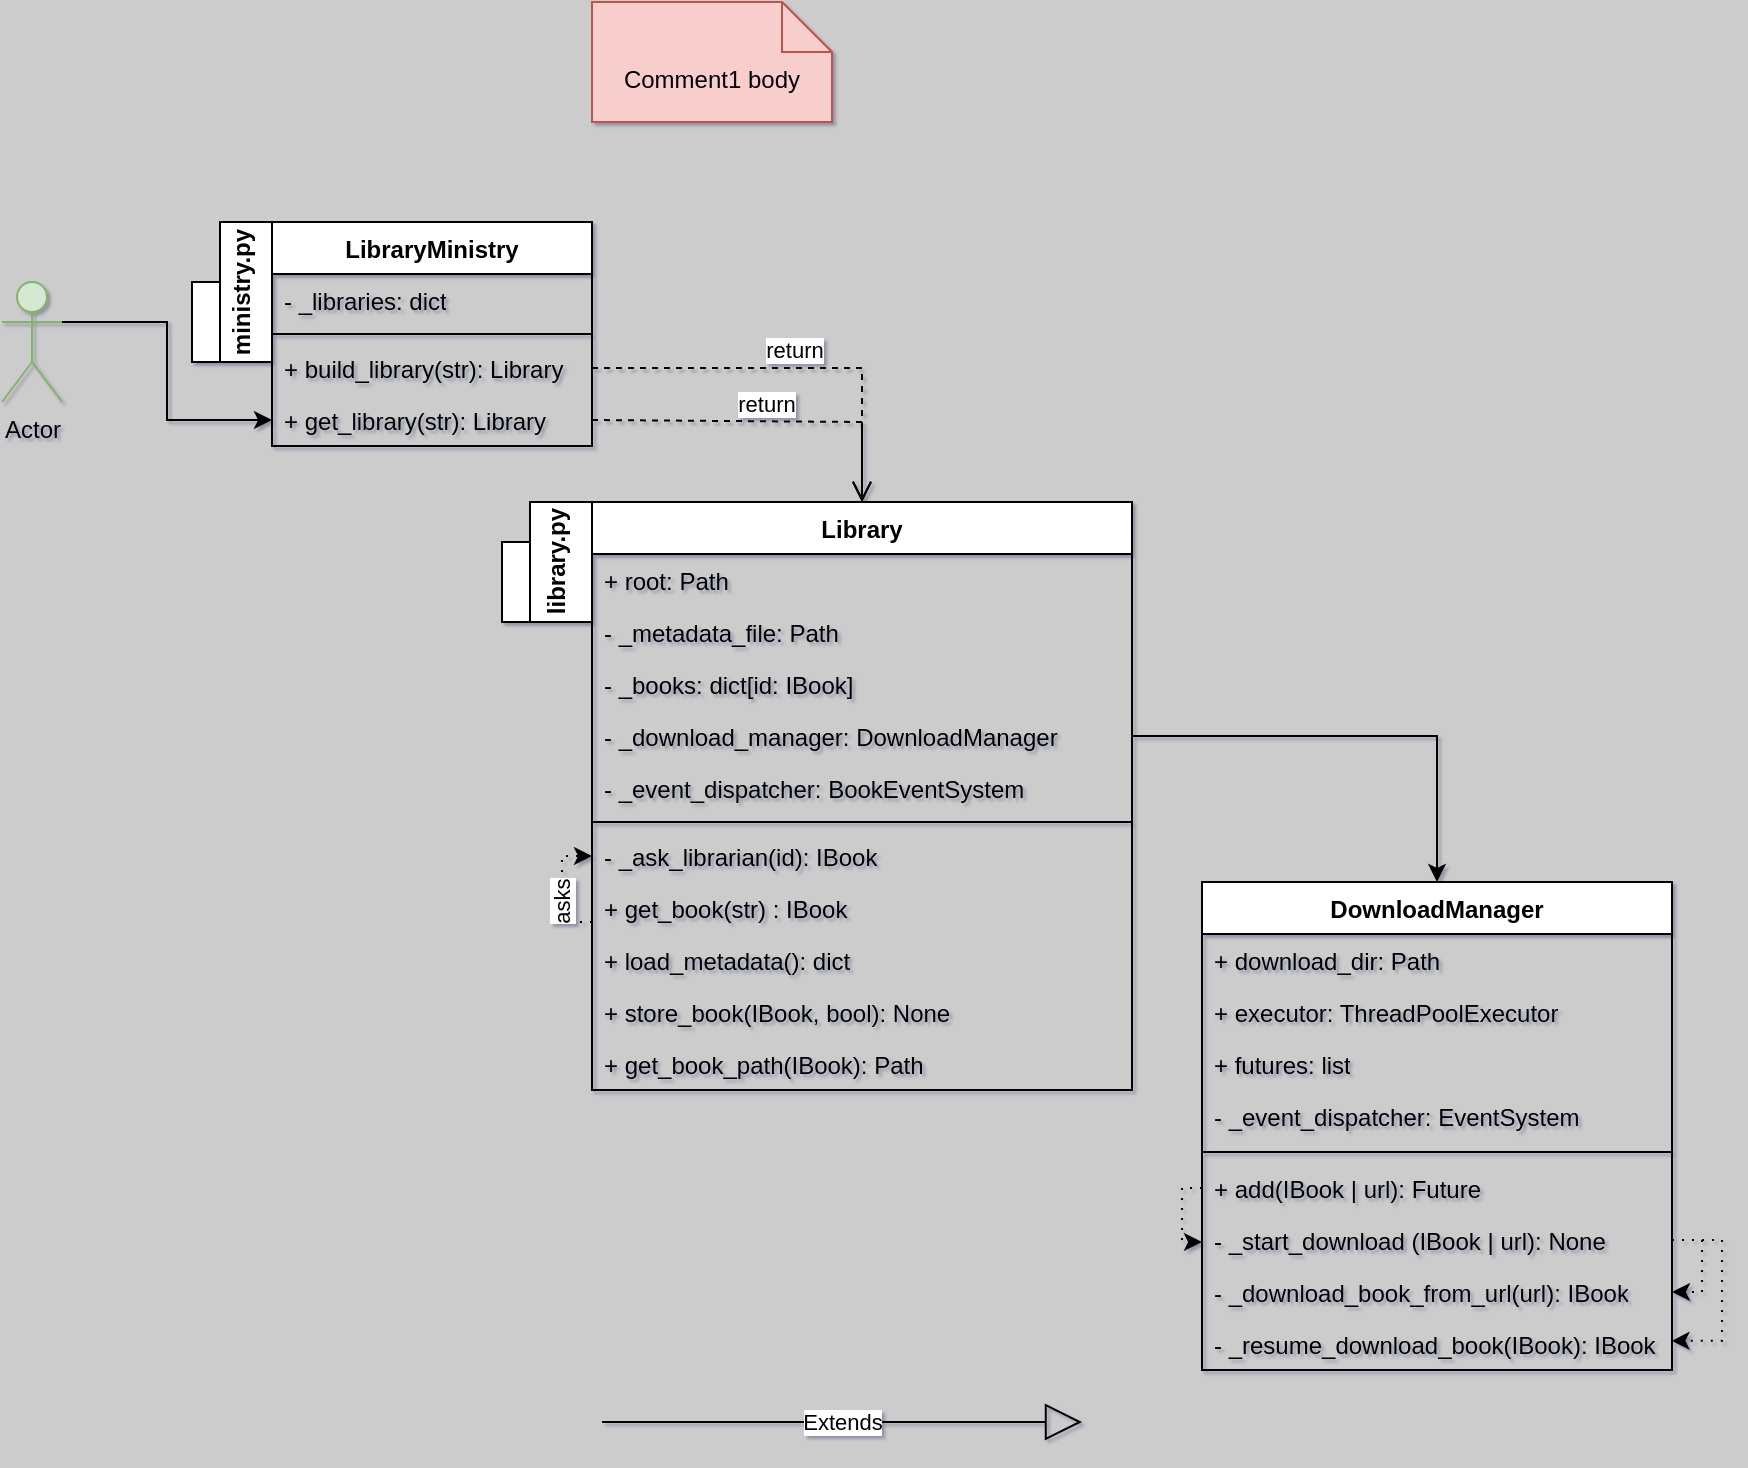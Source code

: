<mxfile version="22.0.8" type="github">
  <diagram id="C5RBs43oDa-KdzZeNtuy" name="Page-1">
    <mxGraphModel dx="2044" dy="472" grid="1" gridSize="10" guides="1" tooltips="1" connect="1" arrows="1" fold="1" page="1" pageScale="1" pageWidth="1169" pageHeight="827" background="#CCCCCC" math="0" shadow="1">
      <root>
        <mxCell id="WIyWlLk6GJQsqaUBKTNV-0" />
        <mxCell id="WIyWlLk6GJQsqaUBKTNV-1" parent="WIyWlLk6GJQsqaUBKTNV-0" />
        <mxCell id="P9E268Bw0gb1X7N-w08P-5" value="ministry.py" style="shape=folder;fontStyle=1;spacingTop=10;tabWidth=40;tabHeight=14;tabPosition=left;html=1;whiteSpace=wrap;flipV=0;direction=north;horizontal=0;" vertex="1" parent="WIyWlLk6GJQsqaUBKTNV-1">
          <mxGeometry x="-15" y="140" width="40" height="70" as="geometry" />
        </mxCell>
        <mxCell id="P9E268Bw0gb1X7N-w08P-38" style="edgeStyle=orthogonalEdgeStyle;rounded=0;orthogonalLoop=1;jettySize=auto;html=1;exitX=1;exitY=0.333;exitDx=0;exitDy=0;exitPerimeter=0;entryX=0;entryY=0.5;entryDx=0;entryDy=0;" edge="1" parent="WIyWlLk6GJQsqaUBKTNV-1" source="P9E268Bw0gb1X7N-w08P-6" target="P9E268Bw0gb1X7N-w08P-27">
          <mxGeometry relative="1" as="geometry">
            <mxPoint x="130" y="300" as="targetPoint" />
          </mxGeometry>
        </mxCell>
        <mxCell id="P9E268Bw0gb1X7N-w08P-6" value="Actor" style="shape=umlActor;verticalLabelPosition=bottom;verticalAlign=top;html=1;fillColor=#d5e8d4;strokeColor=#82b366;" vertex="1" parent="WIyWlLk6GJQsqaUBKTNV-1">
          <mxGeometry x="-110" y="170" width="30" height="60" as="geometry" />
        </mxCell>
        <mxCell id="P9E268Bw0gb1X7N-w08P-15" value="LibraryMinistry" style="swimlane;fontStyle=1;align=center;verticalAlign=top;childLayout=stackLayout;horizontal=1;startSize=26;horizontalStack=0;resizeParent=1;resizeParentMax=0;resizeLast=0;collapsible=1;marginBottom=0;whiteSpace=wrap;html=1;" vertex="1" parent="WIyWlLk6GJQsqaUBKTNV-1">
          <mxGeometry x="25" y="140" width="160" height="112" as="geometry">
            <mxRectangle x="110" y="200" width="100" height="30" as="alternateBounds" />
          </mxGeometry>
        </mxCell>
        <mxCell id="P9E268Bw0gb1X7N-w08P-19" value="- _libraries: dict" style="text;strokeColor=none;fillColor=none;align=left;verticalAlign=top;spacingLeft=4;spacingRight=4;overflow=hidden;rotatable=0;points=[[0,0.5],[1,0.5]];portConstraint=eastwest;whiteSpace=wrap;html=1;" vertex="1" parent="P9E268Bw0gb1X7N-w08P-15">
          <mxGeometry y="26" width="160" height="26" as="geometry" />
        </mxCell>
        <mxCell id="P9E268Bw0gb1X7N-w08P-17" value="" style="line;strokeWidth=1;fillColor=none;align=left;verticalAlign=middle;spacingTop=-1;spacingLeft=3;spacingRight=3;rotatable=0;labelPosition=right;points=[];portConstraint=eastwest;strokeColor=inherit;" vertex="1" parent="P9E268Bw0gb1X7N-w08P-15">
          <mxGeometry y="52" width="160" height="8" as="geometry" />
        </mxCell>
        <mxCell id="P9E268Bw0gb1X7N-w08P-18" value="+ build_library(str): Library" style="text;strokeColor=none;fillColor=none;align=left;verticalAlign=top;spacingLeft=4;spacingRight=4;overflow=hidden;rotatable=0;points=[[0,0.5],[1,0.5]];portConstraint=eastwest;whiteSpace=wrap;html=1;" vertex="1" parent="P9E268Bw0gb1X7N-w08P-15">
          <mxGeometry y="60" width="160" height="26" as="geometry" />
        </mxCell>
        <mxCell id="P9E268Bw0gb1X7N-w08P-27" value="+ get_library(str): Library" style="text;strokeColor=none;fillColor=none;align=left;verticalAlign=top;spacingLeft=4;spacingRight=4;overflow=hidden;rotatable=0;points=[[0,0.5],[1,0.5]];portConstraint=eastwest;whiteSpace=wrap;html=1;" vertex="1" parent="P9E268Bw0gb1X7N-w08P-15">
          <mxGeometry y="86" width="160" height="26" as="geometry" />
        </mxCell>
        <mxCell id="P9E268Bw0gb1X7N-w08P-23" value="Library" style="swimlane;fontStyle=1;align=center;verticalAlign=top;childLayout=stackLayout;horizontal=1;startSize=26;horizontalStack=0;resizeParent=1;resizeParentMax=0;resizeLast=0;collapsible=1;marginBottom=0;whiteSpace=wrap;html=1;" vertex="1" parent="WIyWlLk6GJQsqaUBKTNV-1">
          <mxGeometry x="185" y="280" width="270" height="294" as="geometry" />
        </mxCell>
        <mxCell id="P9E268Bw0gb1X7N-w08P-24" value="+ root: Path" style="text;strokeColor=none;fillColor=none;align=left;verticalAlign=top;spacingLeft=4;spacingRight=4;overflow=hidden;rotatable=0;points=[[0,0.5],[1,0.5]];portConstraint=eastwest;whiteSpace=wrap;html=1;" vertex="1" parent="P9E268Bw0gb1X7N-w08P-23">
          <mxGeometry y="26" width="270" height="26" as="geometry" />
        </mxCell>
        <mxCell id="P9E268Bw0gb1X7N-w08P-30" value="- _metadata_file: Path" style="text;strokeColor=none;fillColor=none;align=left;verticalAlign=top;spacingLeft=4;spacingRight=4;overflow=hidden;rotatable=0;points=[[0,0.5],[1,0.5]];portConstraint=eastwest;whiteSpace=wrap;html=1;" vertex="1" parent="P9E268Bw0gb1X7N-w08P-23">
          <mxGeometry y="52" width="270" height="26" as="geometry" />
        </mxCell>
        <mxCell id="P9E268Bw0gb1X7N-w08P-33" value="- _books: dict[id: IBook]" style="text;strokeColor=none;fillColor=none;align=left;verticalAlign=top;spacingLeft=4;spacingRight=4;overflow=hidden;rotatable=0;points=[[0,0.5],[1,0.5]];portConstraint=eastwest;whiteSpace=wrap;html=1;" vertex="1" parent="P9E268Bw0gb1X7N-w08P-23">
          <mxGeometry y="78" width="270" height="26" as="geometry" />
        </mxCell>
        <mxCell id="P9E268Bw0gb1X7N-w08P-36" value="- _download_manager: DownloadManager" style="text;strokeColor=none;fillColor=none;align=left;verticalAlign=top;spacingLeft=4;spacingRight=4;overflow=hidden;rotatable=0;points=[[0,0.5],[1,0.5]];portConstraint=eastwest;whiteSpace=wrap;html=1;" vertex="1" parent="P9E268Bw0gb1X7N-w08P-23">
          <mxGeometry y="104" width="270" height="26" as="geometry" />
        </mxCell>
        <mxCell id="P9E268Bw0gb1X7N-w08P-35" value="- _event_dispatcher: BookEventSystem" style="text;strokeColor=none;fillColor=none;align=left;verticalAlign=top;spacingLeft=4;spacingRight=4;overflow=hidden;rotatable=0;points=[[0,0.5],[1,0.5]];portConstraint=eastwest;whiteSpace=wrap;html=1;" vertex="1" parent="P9E268Bw0gb1X7N-w08P-23">
          <mxGeometry y="130" width="270" height="26" as="geometry" />
        </mxCell>
        <mxCell id="P9E268Bw0gb1X7N-w08P-25" value="" style="line;strokeWidth=1;fillColor=none;align=left;verticalAlign=middle;spacingTop=-1;spacingLeft=3;spacingRight=3;rotatable=0;labelPosition=right;points=[];portConstraint=eastwest;strokeColor=inherit;" vertex="1" parent="P9E268Bw0gb1X7N-w08P-23">
          <mxGeometry y="156" width="270" height="8" as="geometry" />
        </mxCell>
        <mxCell id="P9E268Bw0gb1X7N-w08P-91" value="asks" style="edgeStyle=orthogonalEdgeStyle;rounded=0;orthogonalLoop=1;jettySize=auto;html=1;dashed=1;dashPattern=1 4;entryX=0;entryY=0.5;entryDx=0;entryDy=0;horizontal=0;" edge="1" parent="P9E268Bw0gb1X7N-w08P-23" source="P9E268Bw0gb1X7N-w08P-28" target="P9E268Bw0gb1X7N-w08P-26">
          <mxGeometry x="-0.206" relative="1" as="geometry">
            <mxPoint x="-95" y="210" as="sourcePoint" />
            <Array as="points">
              <mxPoint x="-15" y="210" />
              <mxPoint x="-15" y="177" />
            </Array>
            <mxPoint as="offset" />
          </mxGeometry>
        </mxCell>
        <mxCell id="P9E268Bw0gb1X7N-w08P-26" value="- _ask_librarian(id): IBook&lt;br&gt;" style="text;strokeColor=none;fillColor=none;align=left;verticalAlign=top;spacingLeft=4;spacingRight=4;overflow=hidden;rotatable=0;points=[[0,0.5],[1,0.5]];portConstraint=eastwest;whiteSpace=wrap;html=1;" vertex="1" parent="P9E268Bw0gb1X7N-w08P-23">
          <mxGeometry y="164" width="270" height="26" as="geometry" />
        </mxCell>
        <mxCell id="P9E268Bw0gb1X7N-w08P-28" value="+ get_book(str) : IBook" style="text;strokeColor=none;fillColor=none;align=left;verticalAlign=top;spacingLeft=4;spacingRight=4;overflow=hidden;rotatable=0;points=[[0,0.5],[1,0.5]];portConstraint=eastwest;whiteSpace=wrap;html=1;" vertex="1" parent="P9E268Bw0gb1X7N-w08P-23">
          <mxGeometry y="190" width="270" height="26" as="geometry" />
        </mxCell>
        <mxCell id="P9E268Bw0gb1X7N-w08P-29" value="+ load_metadata(): dict" style="text;strokeColor=none;fillColor=none;align=left;verticalAlign=top;spacingLeft=4;spacingRight=4;overflow=hidden;rotatable=0;points=[[0,0.5],[1,0.5]];portConstraint=eastwest;whiteSpace=wrap;html=1;" vertex="1" parent="P9E268Bw0gb1X7N-w08P-23">
          <mxGeometry y="216" width="270" height="26" as="geometry" />
        </mxCell>
        <mxCell id="P9E268Bw0gb1X7N-w08P-31" value="+ store_book(IBook, bool): None" style="text;strokeColor=none;fillColor=none;align=left;verticalAlign=top;spacingLeft=4;spacingRight=4;overflow=hidden;rotatable=0;points=[[0,0.5],[1,0.5]];portConstraint=eastwest;whiteSpace=wrap;html=1;" vertex="1" parent="P9E268Bw0gb1X7N-w08P-23">
          <mxGeometry y="242" width="270" height="26" as="geometry" />
        </mxCell>
        <mxCell id="P9E268Bw0gb1X7N-w08P-34" value="+ get_book_path(IBook): Path" style="text;strokeColor=none;fillColor=none;align=left;verticalAlign=top;spacingLeft=4;spacingRight=4;overflow=hidden;rotatable=0;points=[[0,0.5],[1,0.5]];portConstraint=eastwest;whiteSpace=wrap;html=1;" vertex="1" parent="P9E268Bw0gb1X7N-w08P-23">
          <mxGeometry y="268" width="270" height="26" as="geometry" />
        </mxCell>
        <mxCell id="P9E268Bw0gb1X7N-w08P-39" value="library.py" style="shape=folder;fontStyle=1;spacingTop=10;tabWidth=40;tabHeight=14;tabPosition=left;html=1;whiteSpace=wrap;direction=north;horizontal=0;" vertex="1" parent="WIyWlLk6GJQsqaUBKTNV-1">
          <mxGeometry x="140" y="280" width="45" height="60" as="geometry" />
        </mxCell>
        <mxCell id="P9E268Bw0gb1X7N-w08P-42" value="return" style="html=1;verticalAlign=bottom;endArrow=open;dashed=1;endSize=8;curved=0;rounded=0;entryX=0.5;entryY=0;entryDx=0;entryDy=0;exitX=1;exitY=0.5;exitDx=0;exitDy=0;" edge="1" parent="WIyWlLk6GJQsqaUBKTNV-1" source="P9E268Bw0gb1X7N-w08P-18" target="P9E268Bw0gb1X7N-w08P-23">
          <mxGeometry relative="1" as="geometry">
            <mxPoint x="280" y="140" as="sourcePoint" />
            <mxPoint x="290" y="330" as="targetPoint" />
            <Array as="points">
              <mxPoint x="320" y="213" />
            </Array>
          </mxGeometry>
        </mxCell>
        <mxCell id="P9E268Bw0gb1X7N-w08P-43" value="return" style="html=1;verticalAlign=bottom;endArrow=open;dashed=1;endSize=8;curved=0;rounded=0;exitX=1;exitY=0.5;exitDx=0;exitDy=0;" edge="1" parent="WIyWlLk6GJQsqaUBKTNV-1" source="P9E268Bw0gb1X7N-w08P-27" target="P9E268Bw0gb1X7N-w08P-23">
          <mxGeometry relative="1" as="geometry">
            <mxPoint x="195" y="223" as="sourcePoint" />
            <mxPoint x="440" y="250" as="targetPoint" />
            <Array as="points">
              <mxPoint x="320" y="240" />
            </Array>
          </mxGeometry>
        </mxCell>
        <mxCell id="P9E268Bw0gb1X7N-w08P-52" value="Extends" style="endArrow=block;endSize=16;endFill=0;html=1;rounded=0;" edge="1" parent="WIyWlLk6GJQsqaUBKTNV-1">
          <mxGeometry width="160" relative="1" as="geometry">
            <mxPoint x="190" y="740" as="sourcePoint" />
            <mxPoint x="430" y="740" as="targetPoint" />
          </mxGeometry>
        </mxCell>
        <mxCell id="P9E268Bw0gb1X7N-w08P-53" value="Comment1 body" style="shape=note2;boundedLbl=1;whiteSpace=wrap;html=1;size=25;verticalAlign=top;align=center;fillColor=#f8cecc;strokeColor=#b85450;" vertex="1" parent="WIyWlLk6GJQsqaUBKTNV-1">
          <mxGeometry x="185" y="30" width="120" height="60" as="geometry" />
        </mxCell>
        <mxCell id="P9E268Bw0gb1X7N-w08P-54" value="DownloadManager" style="swimlane;fontStyle=1;align=center;verticalAlign=top;childLayout=stackLayout;horizontal=1;startSize=26;horizontalStack=0;resizeParent=1;resizeParentMax=0;resizeLast=0;collapsible=1;marginBottom=0;whiteSpace=wrap;html=1;" vertex="1" parent="WIyWlLk6GJQsqaUBKTNV-1">
          <mxGeometry x="490" y="470" width="235" height="244" as="geometry" />
        </mxCell>
        <mxCell id="P9E268Bw0gb1X7N-w08P-55" value="+ download_dir: Path" style="text;strokeColor=none;fillColor=none;align=left;verticalAlign=top;spacingLeft=4;spacingRight=4;overflow=hidden;rotatable=0;points=[[0,0.5],[1,0.5]];portConstraint=eastwest;whiteSpace=wrap;html=1;" vertex="1" parent="P9E268Bw0gb1X7N-w08P-54">
          <mxGeometry y="26" width="235" height="26" as="geometry" />
        </mxCell>
        <mxCell id="P9E268Bw0gb1X7N-w08P-60" value="+ executor: ThreadPoolExecutor" style="text;strokeColor=none;fillColor=none;align=left;verticalAlign=top;spacingLeft=4;spacingRight=4;overflow=hidden;rotatable=0;points=[[0,0.5],[1,0.5]];portConstraint=eastwest;whiteSpace=wrap;html=1;" vertex="1" parent="P9E268Bw0gb1X7N-w08P-54">
          <mxGeometry y="52" width="235" height="26" as="geometry" />
        </mxCell>
        <mxCell id="P9E268Bw0gb1X7N-w08P-64" value="+ futures: list" style="text;strokeColor=none;fillColor=none;align=left;verticalAlign=top;spacingLeft=4;spacingRight=4;overflow=hidden;rotatable=0;points=[[0,0.5],[1,0.5]];portConstraint=eastwest;whiteSpace=wrap;html=1;" vertex="1" parent="P9E268Bw0gb1X7N-w08P-54">
          <mxGeometry y="78" width="235" height="26" as="geometry" />
        </mxCell>
        <mxCell id="P9E268Bw0gb1X7N-w08P-63" value="- _event_dispatcher: EventSystem" style="text;strokeColor=none;fillColor=none;align=left;verticalAlign=top;spacingLeft=4;spacingRight=4;overflow=hidden;rotatable=0;points=[[0,0.5],[1,0.5]];portConstraint=eastwest;whiteSpace=wrap;html=1;" vertex="1" parent="P9E268Bw0gb1X7N-w08P-54">
          <mxGeometry y="104" width="235" height="26" as="geometry" />
        </mxCell>
        <mxCell id="P9E268Bw0gb1X7N-w08P-56" value="" style="line;strokeWidth=1;fillColor=none;align=left;verticalAlign=middle;spacingTop=-1;spacingLeft=3;spacingRight=3;rotatable=0;labelPosition=right;points=[];portConstraint=eastwest;strokeColor=inherit;" vertex="1" parent="P9E268Bw0gb1X7N-w08P-54">
          <mxGeometry y="130" width="235" height="10" as="geometry" />
        </mxCell>
        <mxCell id="P9E268Bw0gb1X7N-w08P-88" style="edgeStyle=orthogonalEdgeStyle;rounded=0;orthogonalLoop=1;jettySize=auto;html=1;dashed=1;dashPattern=1 4;" edge="1" parent="P9E268Bw0gb1X7N-w08P-54" source="P9E268Bw0gb1X7N-w08P-57">
          <mxGeometry relative="1" as="geometry">
            <mxPoint y="180" as="targetPoint" />
            <Array as="points">
              <mxPoint x="-10" y="153" />
              <mxPoint x="-10" y="180" />
            </Array>
          </mxGeometry>
        </mxCell>
        <mxCell id="P9E268Bw0gb1X7N-w08P-57" value="+ add(IBook | url): Future" style="text;strokeColor=none;fillColor=none;align=left;verticalAlign=top;spacingLeft=4;spacingRight=4;overflow=hidden;rotatable=0;points=[[0,0.5],[1,0.5]];portConstraint=eastwest;whiteSpace=wrap;html=1;" vertex="1" parent="P9E268Bw0gb1X7N-w08P-54">
          <mxGeometry y="140" width="235" height="26" as="geometry" />
        </mxCell>
        <mxCell id="P9E268Bw0gb1X7N-w08P-58" value="- _start_download (IBook | url): None" style="text;strokeColor=none;fillColor=none;align=left;verticalAlign=top;spacingLeft=4;spacingRight=4;overflow=hidden;rotatable=0;points=[[0,0.5],[1,0.5]];portConstraint=eastwest;whiteSpace=wrap;html=1;" vertex="1" parent="P9E268Bw0gb1X7N-w08P-54">
          <mxGeometry y="166" width="235" height="26" as="geometry" />
        </mxCell>
        <mxCell id="P9E268Bw0gb1X7N-w08P-59" value="- _download_book_from_url(url): IBook" style="text;strokeColor=none;fillColor=none;align=left;verticalAlign=top;spacingLeft=4;spacingRight=4;overflow=hidden;rotatable=0;points=[[0,0.5],[1,0.5]];portConstraint=eastwest;whiteSpace=wrap;html=1;" vertex="1" parent="P9E268Bw0gb1X7N-w08P-54">
          <mxGeometry y="192" width="235" height="26" as="geometry" />
        </mxCell>
        <mxCell id="P9E268Bw0gb1X7N-w08P-61" value="- _resume_download_book(IBook): IBook" style="text;strokeColor=none;fillColor=none;align=left;verticalAlign=top;spacingLeft=4;spacingRight=4;overflow=hidden;rotatable=0;points=[[0,0.5],[1,0.5]];portConstraint=eastwest;whiteSpace=wrap;html=1;" vertex="1" parent="P9E268Bw0gb1X7N-w08P-54">
          <mxGeometry y="218" width="235" height="26" as="geometry" />
        </mxCell>
        <mxCell id="P9E268Bw0gb1X7N-w08P-89" style="edgeStyle=orthogonalEdgeStyle;rounded=0;orthogonalLoop=1;jettySize=auto;html=1;dashed=1;dashPattern=1 4;entryX=0.999;entryY=0.439;entryDx=0;entryDy=0;entryPerimeter=0;" edge="1" parent="P9E268Bw0gb1X7N-w08P-54" source="P9E268Bw0gb1X7N-w08P-58" target="P9E268Bw0gb1X7N-w08P-61">
          <mxGeometry relative="1" as="geometry">
            <mxPoint x="240" y="230" as="targetPoint" />
            <Array as="points">
              <mxPoint x="260" y="179" />
              <mxPoint x="260" y="229" />
            </Array>
          </mxGeometry>
        </mxCell>
        <mxCell id="P9E268Bw0gb1X7N-w08P-90" style="edgeStyle=orthogonalEdgeStyle;rounded=0;orthogonalLoop=1;jettySize=auto;html=1;dashed=1;dashPattern=1 4;entryX=1;entryY=0.5;entryDx=0;entryDy=0;" edge="1" parent="P9E268Bw0gb1X7N-w08P-54" source="P9E268Bw0gb1X7N-w08P-58" target="P9E268Bw0gb1X7N-w08P-59">
          <mxGeometry relative="1" as="geometry">
            <mxPoint x="250" y="210" as="targetPoint" />
            <Array as="points">
              <mxPoint x="250" y="179" />
              <mxPoint x="250" y="205" />
            </Array>
          </mxGeometry>
        </mxCell>
        <mxCell id="P9E268Bw0gb1X7N-w08P-76" style="rounded=0;orthogonalLoop=1;jettySize=auto;html=1;exitX=1;exitY=0.5;exitDx=0;exitDy=0;entryX=0.5;entryY=0;entryDx=0;entryDy=0;jumpStyle=none;edgeStyle=orthogonalEdgeStyle;" edge="1" parent="WIyWlLk6GJQsqaUBKTNV-1" source="P9E268Bw0gb1X7N-w08P-36" target="P9E268Bw0gb1X7N-w08P-54">
          <mxGeometry relative="1" as="geometry">
            <mxPoint x="690" y="210" as="targetPoint" />
          </mxGeometry>
        </mxCell>
      </root>
    </mxGraphModel>
  </diagram>
</mxfile>
